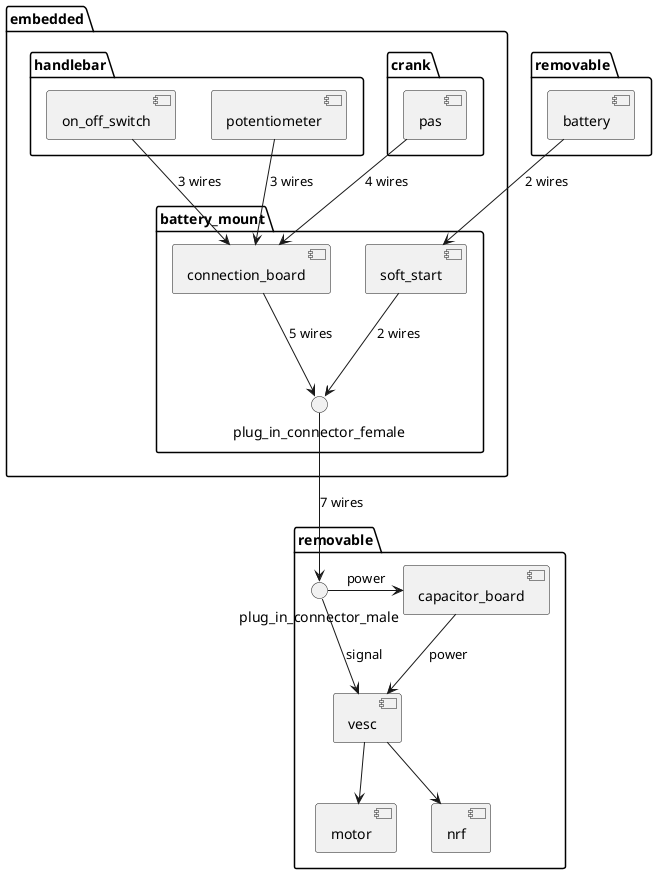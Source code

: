 @startuml
    package "removable" as battery_r {
        [battery]
    }

    package embedded {
        package crank {
            [pas]
        }
        
        package handlebar {
            [on_off_switch]
            [potentiometer]
        }
        package battery_mount {
            [soft_start]
            [connection_board]
            interface plug_in_connector_female
        }
        potentiometer --> connection_board : 3 wires
        pas --> connection_board : 4 wires
        on_off_switch --> connection_board : 3 wires
        connection_board --> plug_in_connector_female :  5 wires
    }
    
    package removable {
        interface plug_in_connector_male
        [vesc]
        [motor]
        [nrf]
        [capacitor_board]
        plug_in_connector_male -> capacitor_board : power             
        plug_in_connector_male -> vesc : signal
        capacitor_board --> vesc : power
        vesc --> motor
        vesc --> nrf
    } 
    
    battery --> soft_start : 2 wires
    soft_start --> plug_in_connector_female : 2 wires
    plug_in_connector_female --> plug_in_connector_male : 7 wires
@enduml
